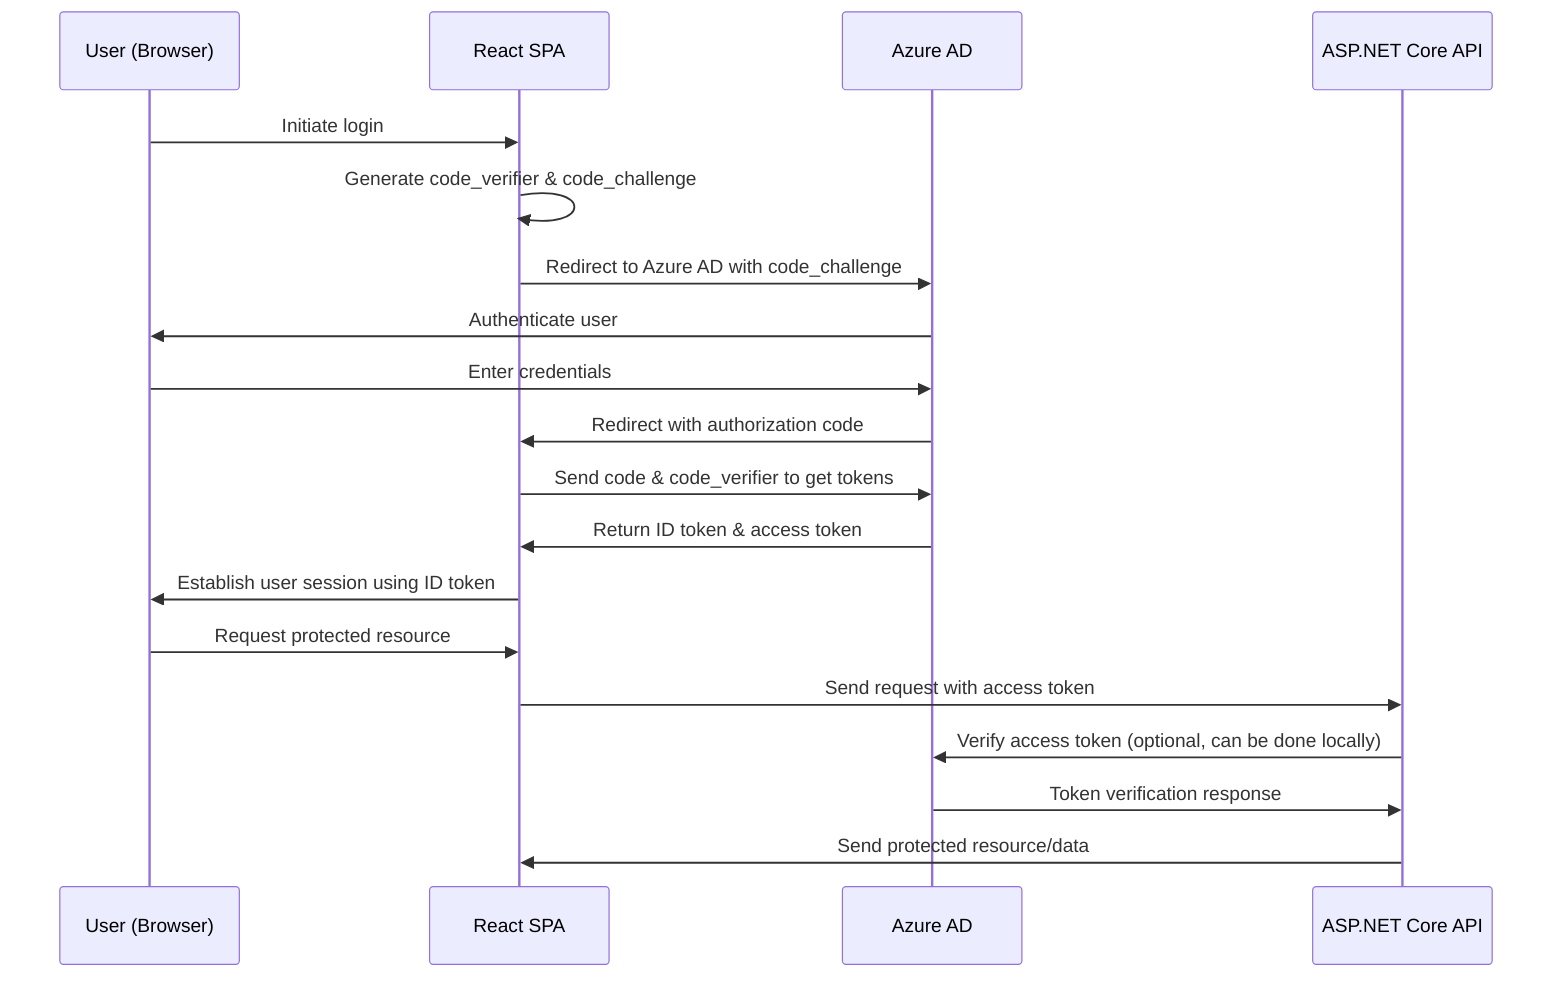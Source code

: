 ﻿sequenceDiagram
    participant User as User (Browser)
    participant ReactSPA as React SPA
    participant AzureAD as Azure AD
    participant API as ASP.NET Core API

    User->>ReactSPA: Initiate login
    ReactSPA->>ReactSPA: Generate code_verifier & code_challenge
    ReactSPA->>AzureAD: Redirect to Azure AD with code_challenge
    AzureAD->>User: Authenticate user
    User->>AzureAD: Enter credentials
    AzureAD->>ReactSPA: Redirect with authorization code
    ReactSPA->>AzureAD: Send code & code_verifier to get tokens
    AzureAD->>ReactSPA: Return ID token & access token
    ReactSPA->>User: Establish user session using ID token
    User->>ReactSPA: Request protected resource
    ReactSPA->>API: Send request with access token
    API->>AzureAD: Verify access token (optional, can be done locally)
    AzureAD->>API: Token verification response
    API->>ReactSPA: Send protected resource/data